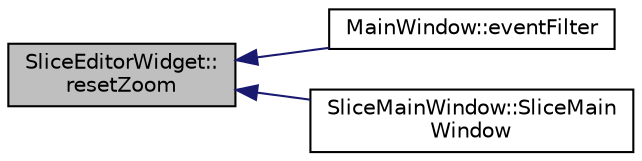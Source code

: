 digraph "SliceEditorWidget::resetZoom"
{
  edge [fontname="Helvetica",fontsize="10",labelfontname="Helvetica",labelfontsize="10"];
  node [fontname="Helvetica",fontsize="10",shape=record];
  rankdir="LR";
  Node142 [label="SliceEditorWidget::\lresetZoom",height=0.2,width=0.4,color="black", fillcolor="grey75", style="filled", fontcolor="black"];
  Node142 -> Node143 [dir="back",color="midnightblue",fontsize="10",style="solid",fontname="Helvetica"];
  Node143 [label="MainWindow::eventFilter",height=0.2,width=0.4,color="black", fillcolor="white", style="filled",URL="$class_main_window.html#ade305265b2120df2489a5ebeb07ebbe1"];
  Node142 -> Node144 [dir="back",color="midnightblue",fontsize="10",style="solid",fontname="Helvetica"];
  Node144 [label="SliceMainWindow::SliceMain\lWindow",height=0.2,width=0.4,color="black", fillcolor="white", style="filled",URL="$class_slice_main_window.html#ae4e3b8e31f81d902894a3363f991a5a9"];
}
